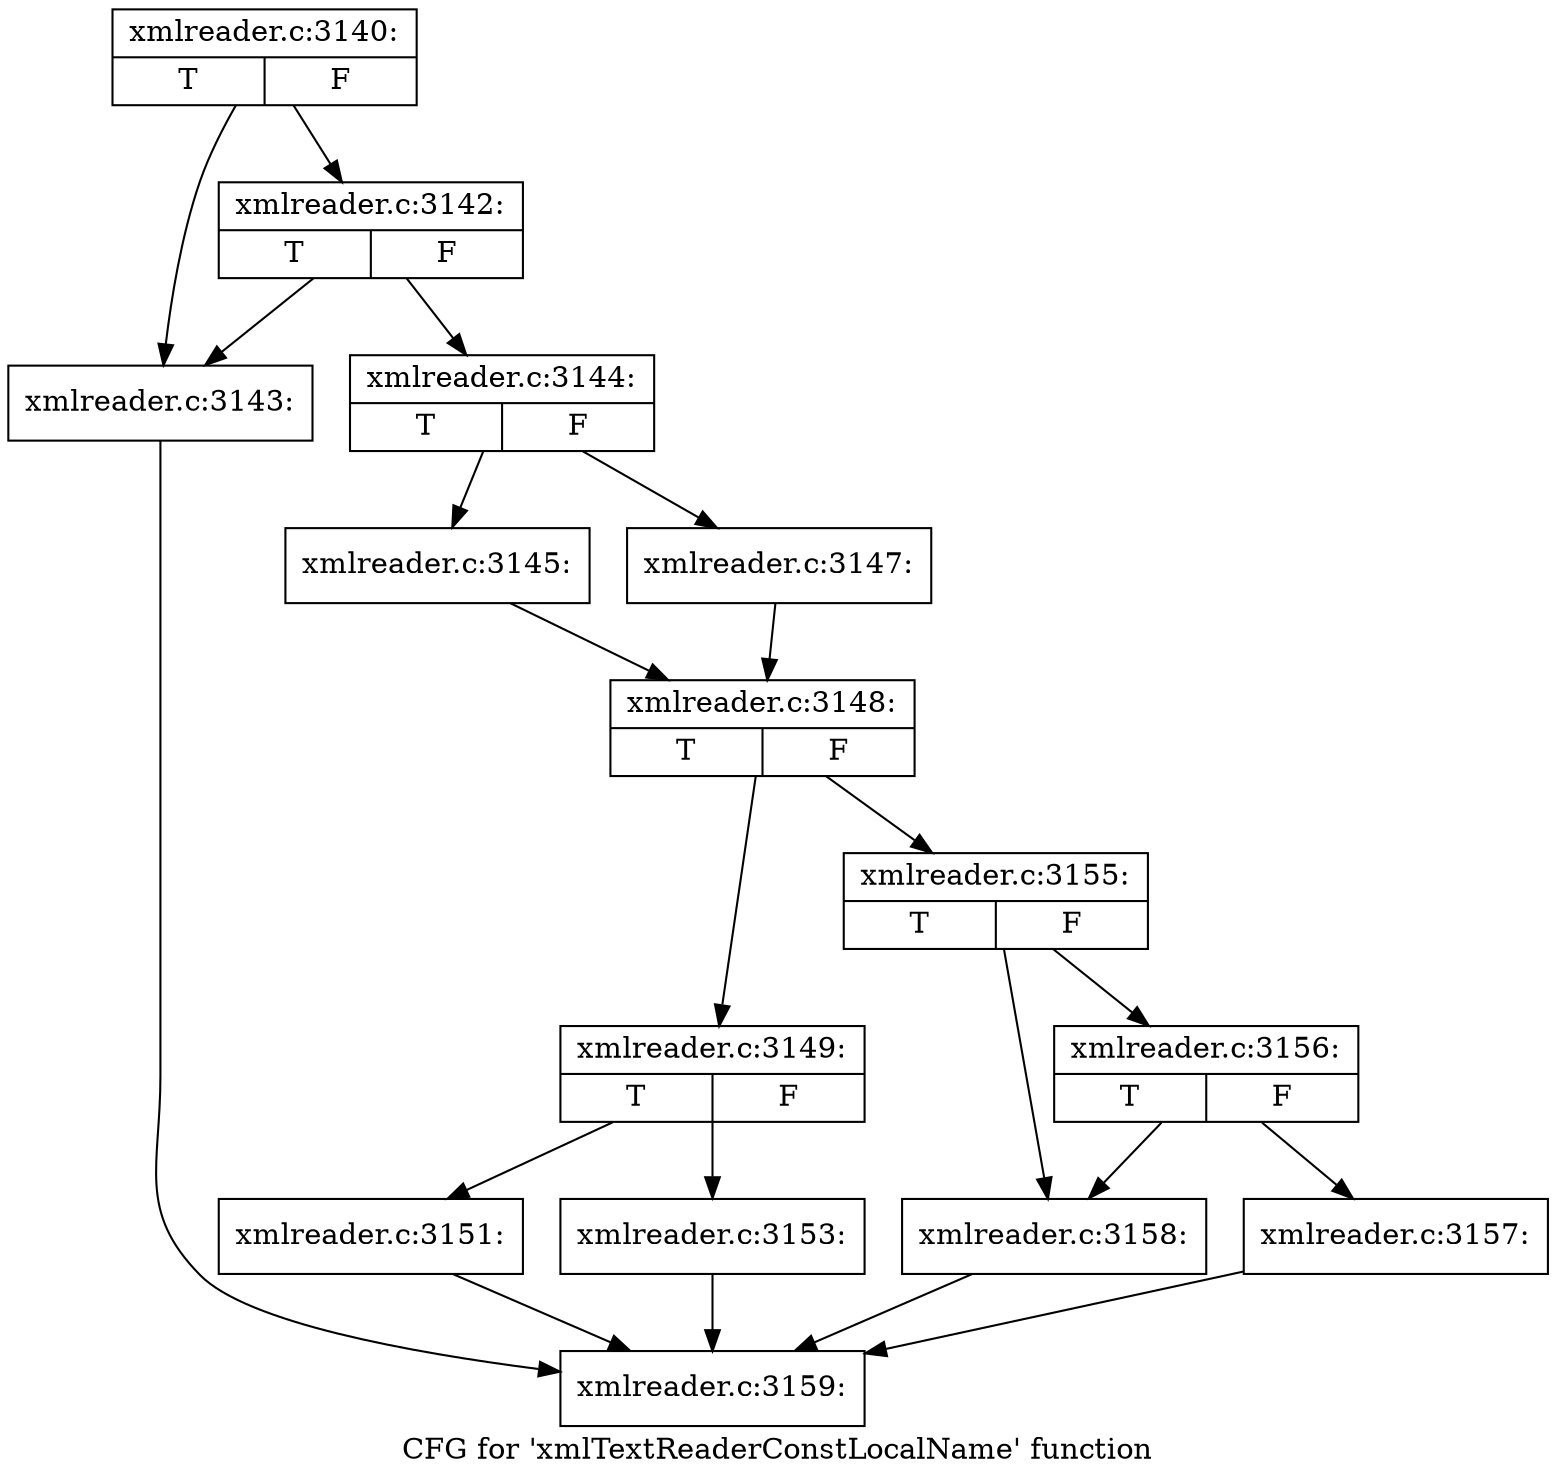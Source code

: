 digraph "CFG for 'xmlTextReaderConstLocalName' function" {
	label="CFG for 'xmlTextReaderConstLocalName' function";

	Node0x47c0f10 [shape=record,label="{xmlreader.c:3140:|{<s0>T|<s1>F}}"];
	Node0x47c0f10 -> Node0x47c63b0;
	Node0x47c0f10 -> Node0x47c5c60;
	Node0x47c5c60 [shape=record,label="{xmlreader.c:3142:|{<s0>T|<s1>F}}"];
	Node0x47c5c60 -> Node0x47c63b0;
	Node0x47c5c60 -> Node0x47c6400;
	Node0x47c63b0 [shape=record,label="{xmlreader.c:3143:}"];
	Node0x47c63b0 -> Node0x47c1250;
	Node0x47c6400 [shape=record,label="{xmlreader.c:3144:|{<s0>T|<s1>F}}"];
	Node0x47c6400 -> Node0x47cb5a0;
	Node0x47c6400 -> Node0x47cb640;
	Node0x47cb5a0 [shape=record,label="{xmlreader.c:3145:}"];
	Node0x47cb5a0 -> Node0x47cb5f0;
	Node0x47cb640 [shape=record,label="{xmlreader.c:3147:}"];
	Node0x47cb640 -> Node0x47cb5f0;
	Node0x47cb5f0 [shape=record,label="{xmlreader.c:3148:|{<s0>T|<s1>F}}"];
	Node0x47cb5f0 -> Node0x47cc090;
	Node0x47cb5f0 -> Node0x47cc0e0;
	Node0x47cc090 [shape=record,label="{xmlreader.c:3149:|{<s0>T|<s1>F}}"];
	Node0x47cc090 -> Node0x47cc9e0;
	Node0x47cc090 -> Node0x47cca80;
	Node0x47cc9e0 [shape=record,label="{xmlreader.c:3151:}"];
	Node0x47cc9e0 -> Node0x47c1250;
	Node0x47cca80 [shape=record,label="{xmlreader.c:3153:}"];
	Node0x47cca80 -> Node0x47c1250;
	Node0x47cc0e0 [shape=record,label="{xmlreader.c:3155:|{<s0>T|<s1>F}}"];
	Node0x47cc0e0 -> Node0x47cd640;
	Node0x47cc0e0 -> Node0x47cd5f0;
	Node0x47cd640 [shape=record,label="{xmlreader.c:3156:|{<s0>T|<s1>F}}"];
	Node0x47cd640 -> Node0x47cca30;
	Node0x47cd640 -> Node0x47cd5f0;
	Node0x47cca30 [shape=record,label="{xmlreader.c:3157:}"];
	Node0x47cca30 -> Node0x47c1250;
	Node0x47cd5f0 [shape=record,label="{xmlreader.c:3158:}"];
	Node0x47cd5f0 -> Node0x47c1250;
	Node0x47c1250 [shape=record,label="{xmlreader.c:3159:}"];
}
